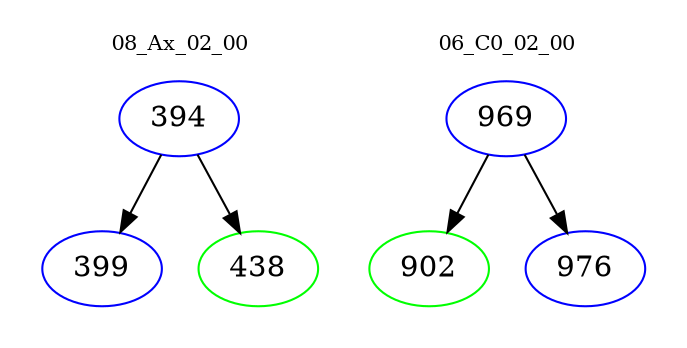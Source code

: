 digraph{
subgraph cluster_0 {
color = white
label = "08_Ax_02_00";
fontsize=10;
T0_394 [label="394", color="blue"]
T0_394 -> T0_399 [color="black"]
T0_399 [label="399", color="blue"]
T0_394 -> T0_438 [color="black"]
T0_438 [label="438", color="green"]
}
subgraph cluster_1 {
color = white
label = "06_C0_02_00";
fontsize=10;
T1_969 [label="969", color="blue"]
T1_969 -> T1_902 [color="black"]
T1_902 [label="902", color="green"]
T1_969 -> T1_976 [color="black"]
T1_976 [label="976", color="blue"]
}
}
